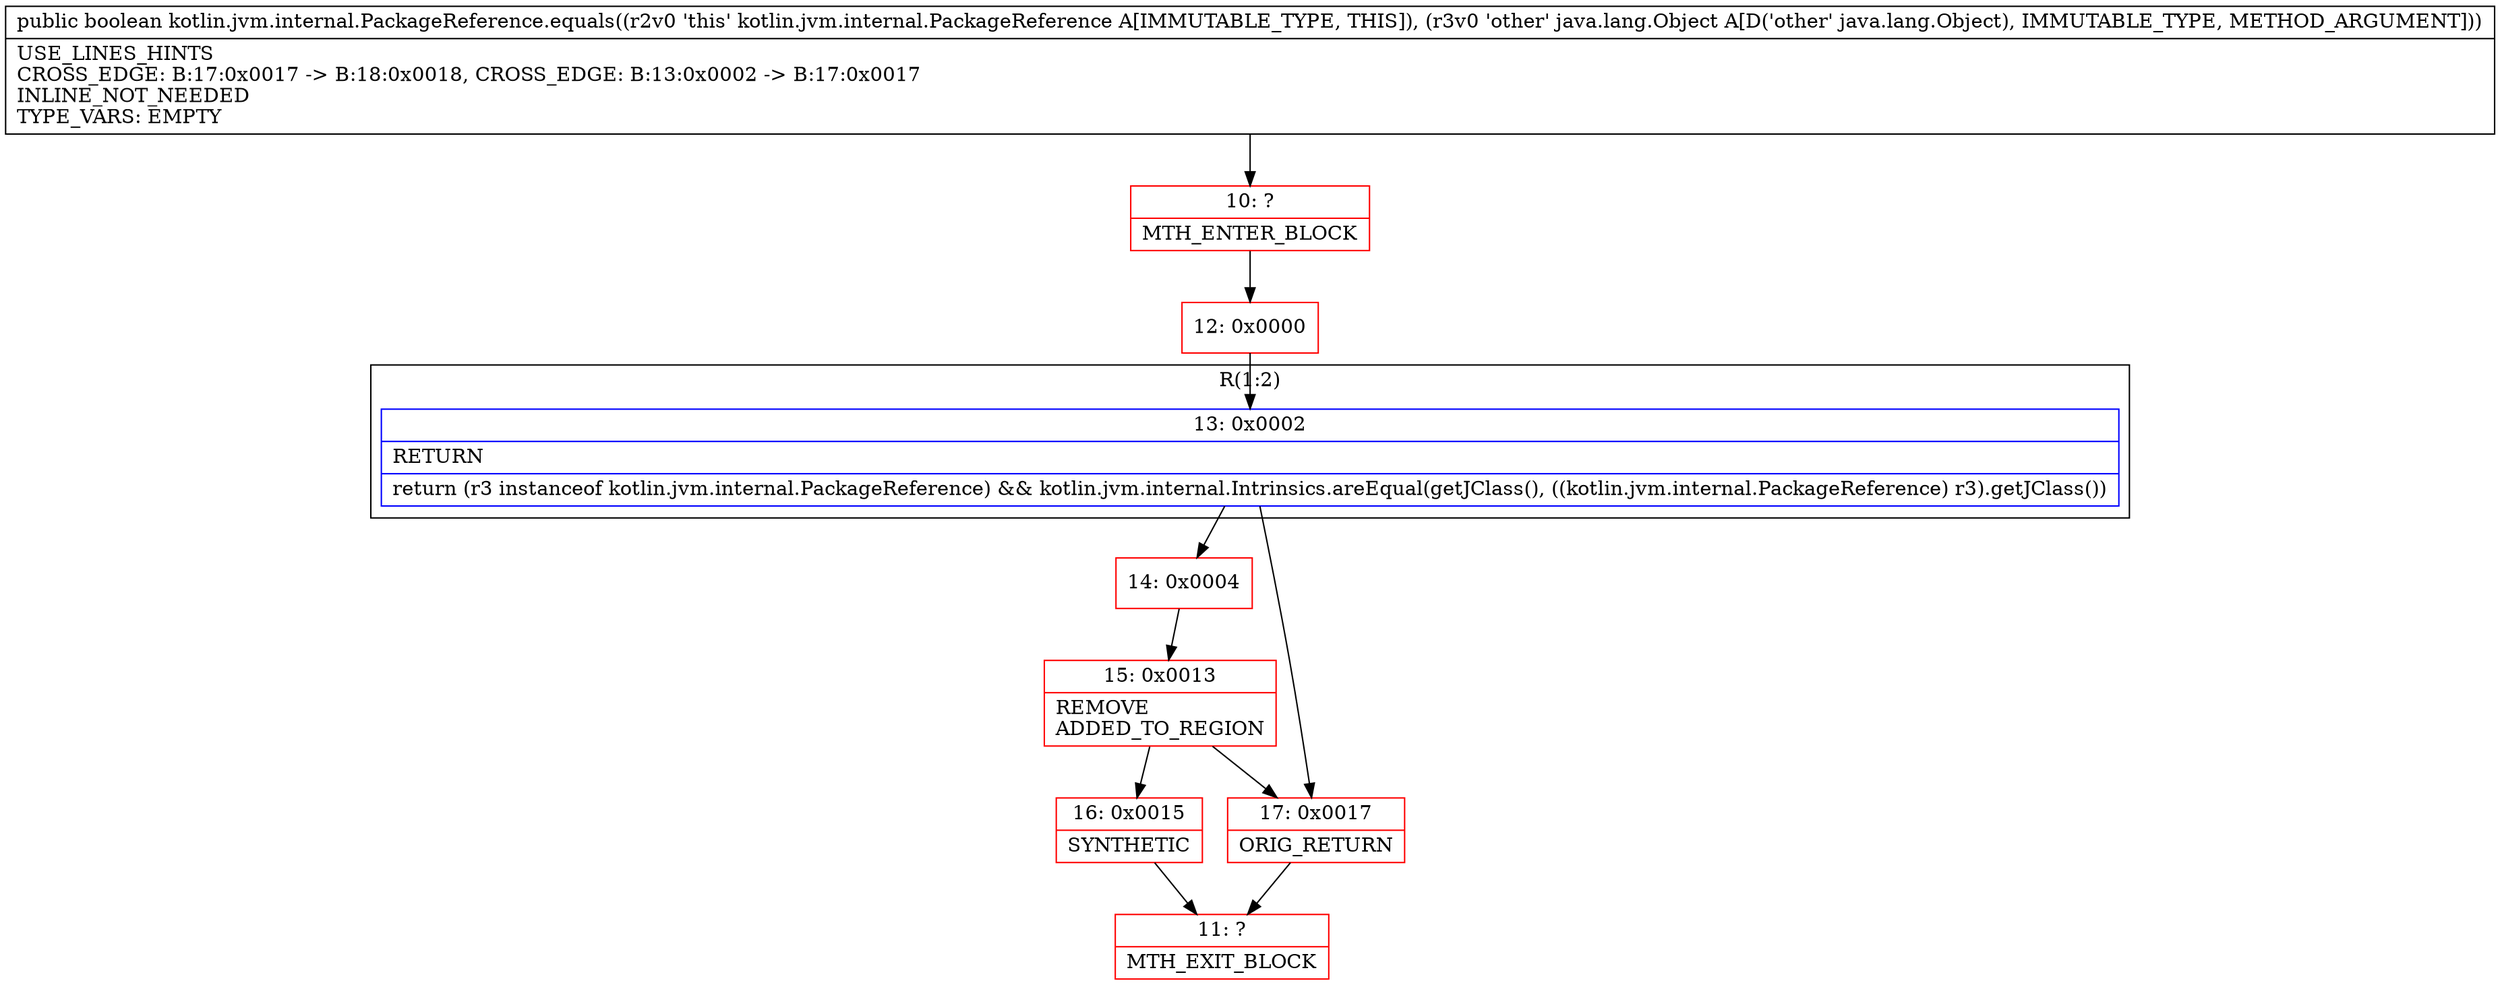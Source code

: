 digraph "CFG forkotlin.jvm.internal.PackageReference.equals(Ljava\/lang\/Object;)Z" {
subgraph cluster_Region_1755944956 {
label = "R(1:2)";
node [shape=record,color=blue];
Node_13 [shape=record,label="{13\:\ 0x0002|RETURN\l|return (r3 instanceof kotlin.jvm.internal.PackageReference) && kotlin.jvm.internal.Intrinsics.areEqual(getJClass(), ((kotlin.jvm.internal.PackageReference) r3).getJClass())\l}"];
}
Node_10 [shape=record,color=red,label="{10\:\ ?|MTH_ENTER_BLOCK\l}"];
Node_12 [shape=record,color=red,label="{12\:\ 0x0000}"];
Node_14 [shape=record,color=red,label="{14\:\ 0x0004}"];
Node_15 [shape=record,color=red,label="{15\:\ 0x0013|REMOVE\lADDED_TO_REGION\l}"];
Node_16 [shape=record,color=red,label="{16\:\ 0x0015|SYNTHETIC\l}"];
Node_11 [shape=record,color=red,label="{11\:\ ?|MTH_EXIT_BLOCK\l}"];
Node_17 [shape=record,color=red,label="{17\:\ 0x0017|ORIG_RETURN\l}"];
MethodNode[shape=record,label="{public boolean kotlin.jvm.internal.PackageReference.equals((r2v0 'this' kotlin.jvm.internal.PackageReference A[IMMUTABLE_TYPE, THIS]), (r3v0 'other' java.lang.Object A[D('other' java.lang.Object), IMMUTABLE_TYPE, METHOD_ARGUMENT]))  | USE_LINES_HINTS\lCROSS_EDGE: B:17:0x0017 \-\> B:18:0x0018, CROSS_EDGE: B:13:0x0002 \-\> B:17:0x0017\lINLINE_NOT_NEEDED\lTYPE_VARS: EMPTY\l}"];
MethodNode -> Node_10;Node_13 -> Node_14;
Node_13 -> Node_17;
Node_10 -> Node_12;
Node_12 -> Node_13;
Node_14 -> Node_15;
Node_15 -> Node_16;
Node_15 -> Node_17;
Node_16 -> Node_11;
Node_17 -> Node_11;
}

